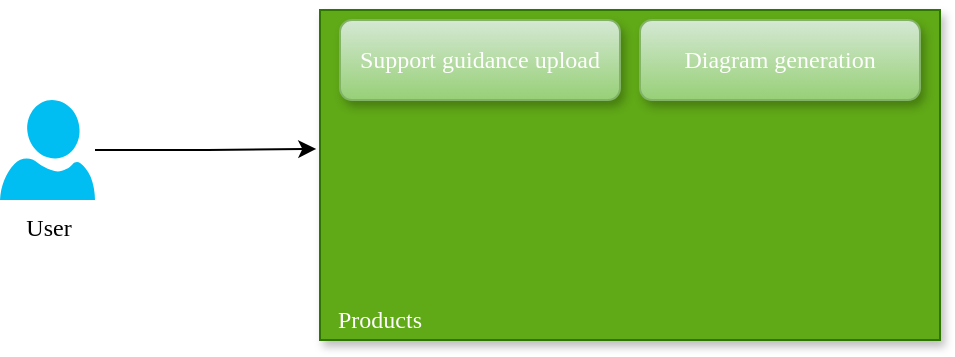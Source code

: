<mxfile version="26.2.14">
  <diagram name="Page-1" id="SIwTSqNobDbba20LEAqv">
    <mxGraphModel dx="1112" dy="447" grid="1" gridSize="10" guides="1" tooltips="1" connect="1" arrows="1" fold="1" page="1" pageScale="1" pageWidth="850" pageHeight="1100" math="0" shadow="0">
      <root>
        <mxCell id="0" />
        <mxCell id="1" parent="0" />
        <mxCell id="Gt8K0VjSj40tpMnUnVSi-1" value="&lt;font style=&quot;color: rgb(0, 0, 0);&quot;&gt;User&lt;/font&gt;" style="verticalLabelPosition=bottom;html=1;verticalAlign=top;align=center;strokeColor=none;fillColor=#00BEF2;shape=mxgraph.azure.user;fontColor=light-dark(#ffffff, #ededed);fontFamily=Times New Roman;" vertex="1" parent="1">
          <mxGeometry x="20" y="610" width="47.5" height="50" as="geometry" />
        </mxCell>
        <mxCell id="Gt8K0VjSj40tpMnUnVSi-2" value="" style="rounded=0;whiteSpace=wrap;html=1;fillColor=#60a917;fontColor=light-dark(#ffffff, #ededed);strokeColor=#2D7600;fontFamily=Times New Roman;glass=0;shadow=1;" vertex="1" parent="1">
          <mxGeometry x="180" y="565" width="310" height="165" as="geometry" />
        </mxCell>
        <mxCell id="Gt8K0VjSj40tpMnUnVSi-3" value="Products" style="text;html=1;align=center;verticalAlign=middle;whiteSpace=wrap;rounded=1;fontColor=light-dark(#ffffff, #ededed);fontFamily=Times New Roman;glass=0;shadow=1;" vertex="1" parent="1">
          <mxGeometry x="180" y="710" width="60" height="20" as="geometry" />
        </mxCell>
        <mxCell id="Gt8K0VjSj40tpMnUnVSi-4" value="Support guidance upload" style="rounded=1;whiteSpace=wrap;html=1;fillColor=#d5e8d4;strokeColor=#82b366;gradientColor=#97d077;fontColor=light-dark(#ffffff, #ededed);fontFamily=Times New Roman;glass=0;shadow=1;align=center;verticalAlign=middle;fontSize=12;" vertex="1" parent="1">
          <mxGeometry x="190" y="570" width="140" height="40" as="geometry" />
        </mxCell>
        <mxCell id="Gt8K0VjSj40tpMnUnVSi-5" value="Diagram generation" style="rounded=1;whiteSpace=wrap;html=1;fillColor=#d5e8d4;strokeColor=#82b366;gradientColor=#97d077;fontColor=light-dark(#ffffff, #ededed);fontFamily=Times New Roman;glass=0;shadow=1;align=center;verticalAlign=middle;fontSize=12;" vertex="1" parent="1">
          <mxGeometry x="340" y="570" width="140" height="40" as="geometry" />
        </mxCell>
        <mxCell id="Gt8K0VjSj40tpMnUnVSi-6" style="edgeStyle=orthogonalEdgeStyle;rounded=0;orthogonalLoop=1;jettySize=auto;html=1;entryX=-0.006;entryY=0.421;entryDx=0;entryDy=0;entryPerimeter=0;" edge="1" parent="1" source="Gt8K0VjSj40tpMnUnVSi-1" target="Gt8K0VjSj40tpMnUnVSi-2">
          <mxGeometry relative="1" as="geometry" />
        </mxCell>
      </root>
    </mxGraphModel>
  </diagram>
</mxfile>
